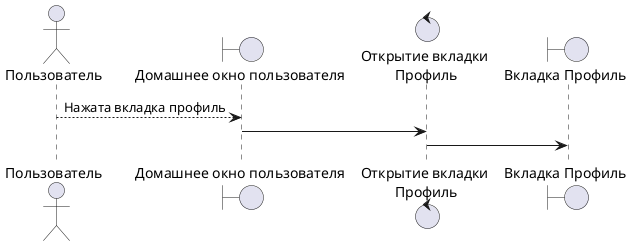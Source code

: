 @startuml PoProfil.wsd

actor "Пользователь" as pl

boundary "Домашнее окно пользователя" as bo

control "Открытие вкладки\n Профиль" as co

boundary "Вкладка Профиль" as bo1

pl --> bo: Нажата вкладка профиль

bo -> co

co -> bo1


@enduml